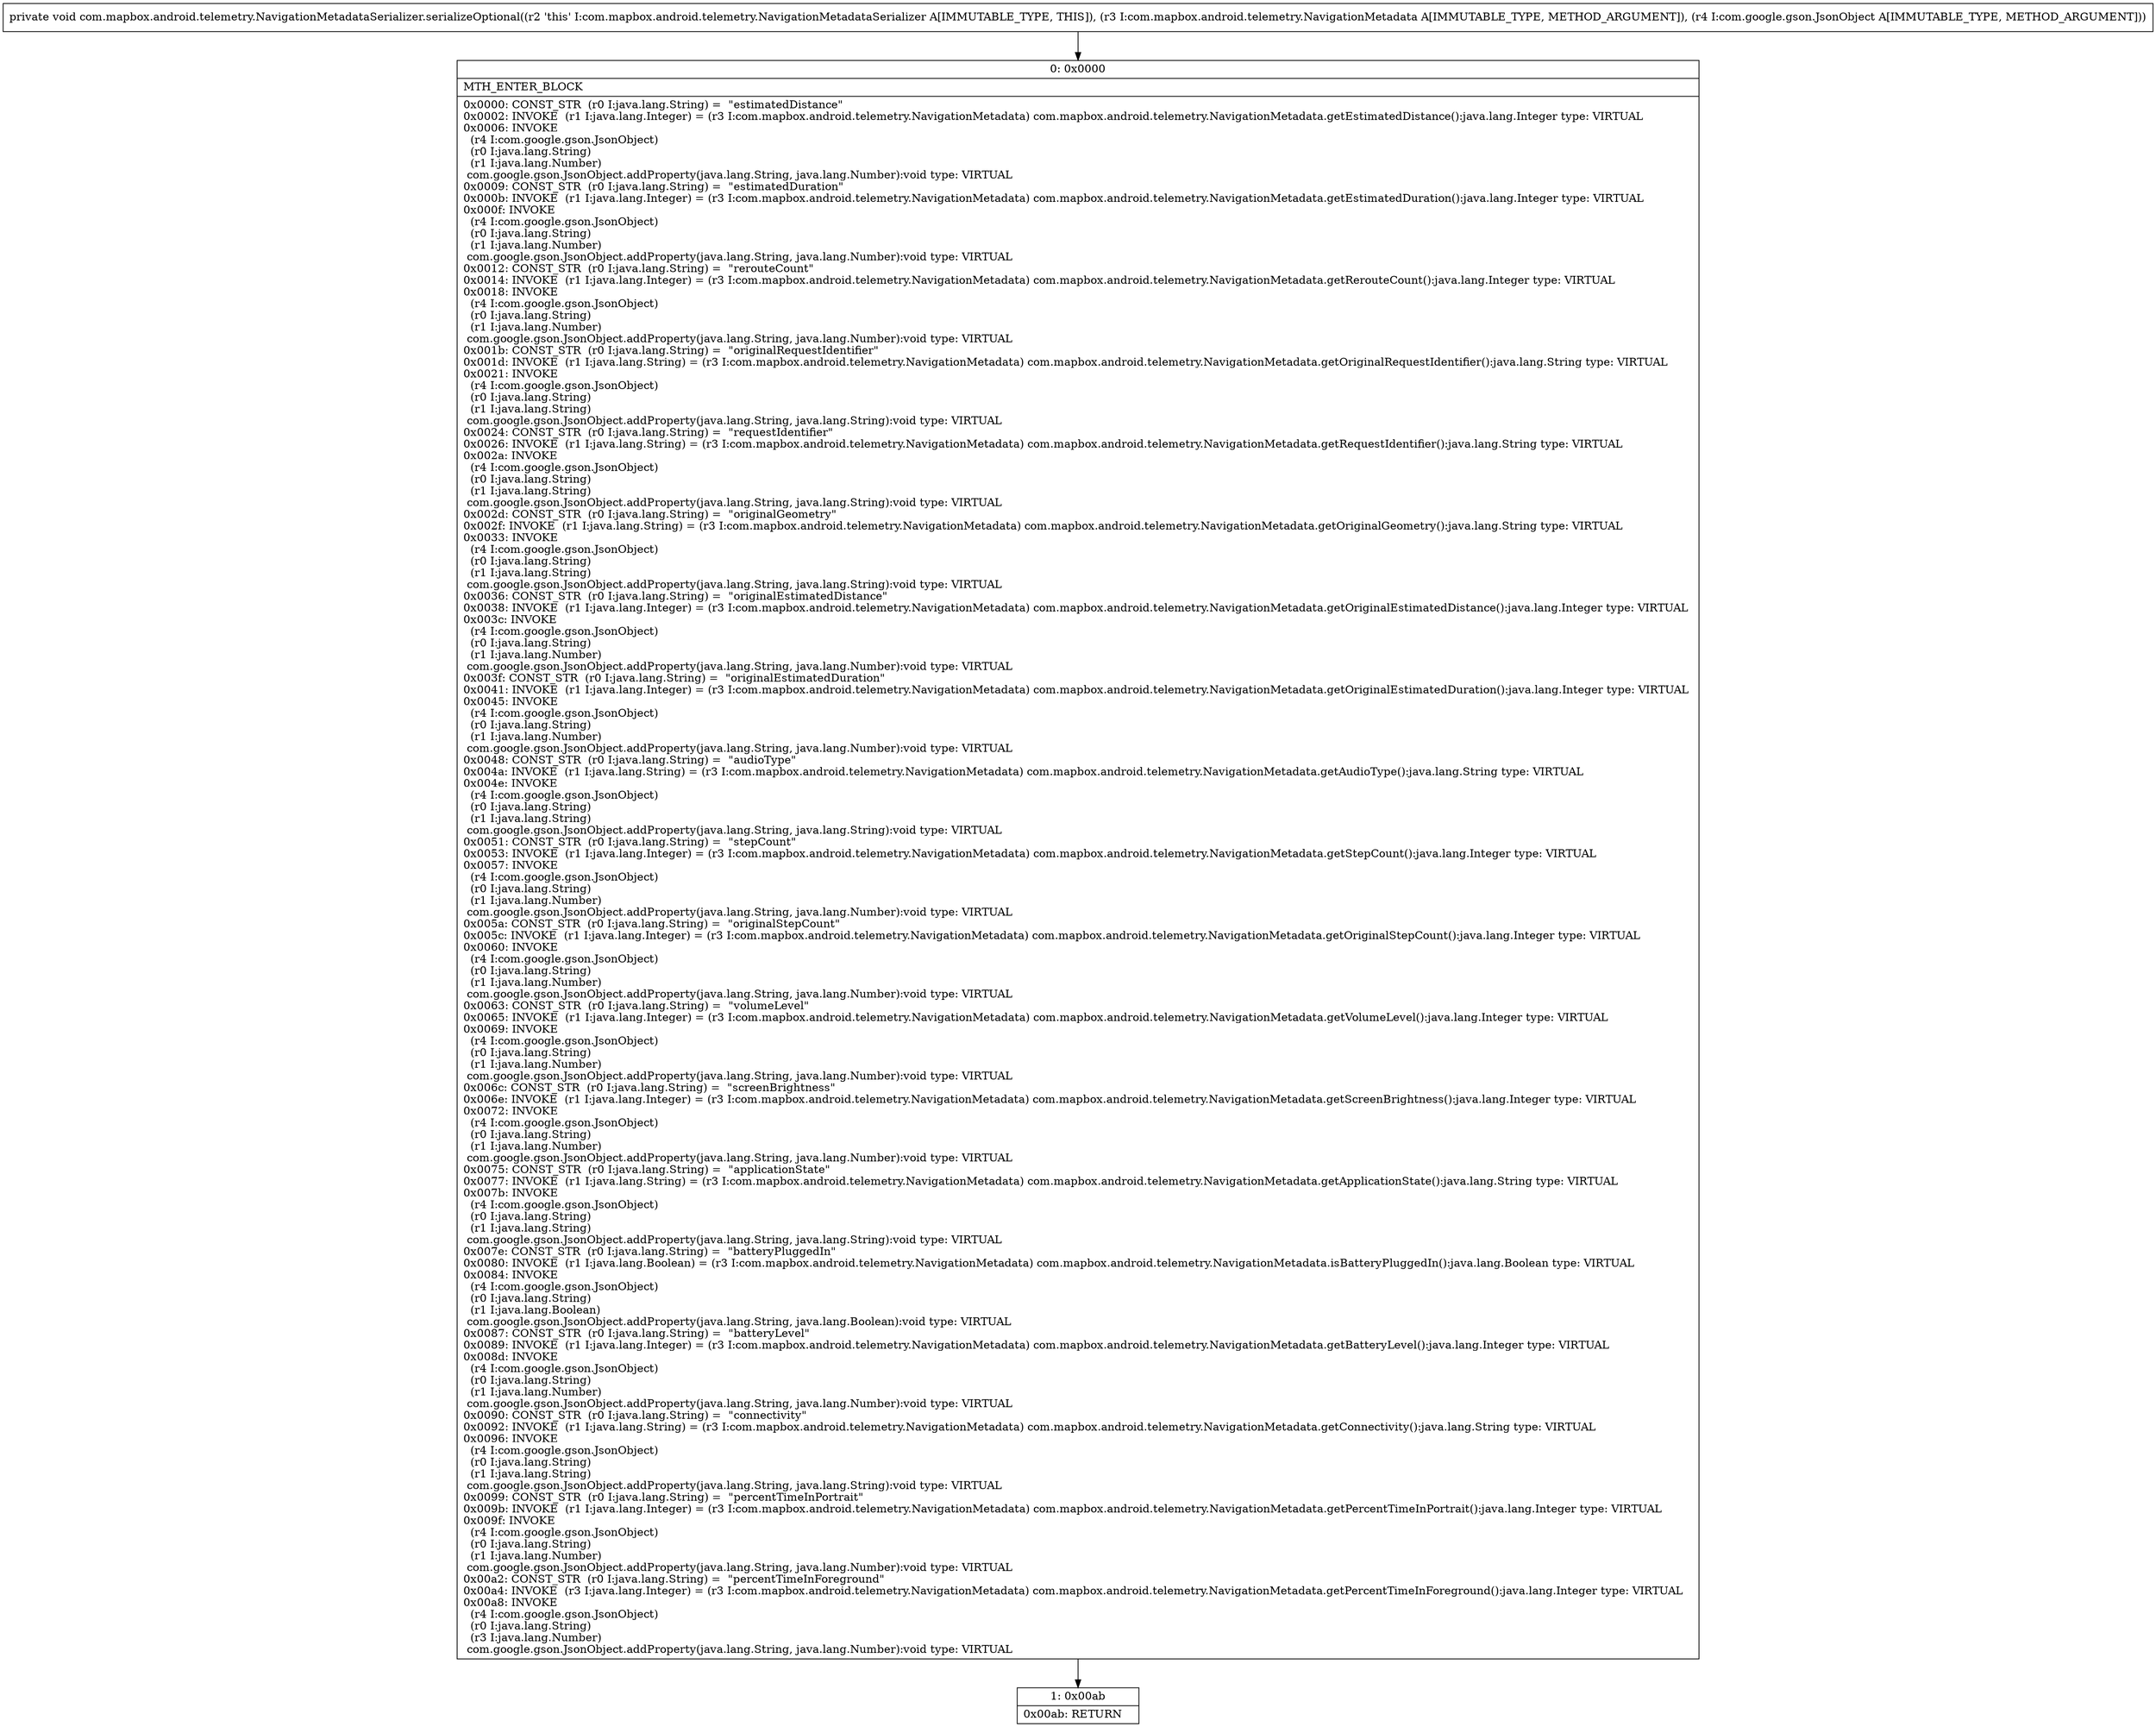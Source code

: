 digraph "CFG forcom.mapbox.android.telemetry.NavigationMetadataSerializer.serializeOptional(Lcom\/mapbox\/android\/telemetry\/NavigationMetadata;Lcom\/google\/gson\/JsonObject;)V" {
Node_0 [shape=record,label="{0\:\ 0x0000|MTH_ENTER_BLOCK\l|0x0000: CONST_STR  (r0 I:java.lang.String) =  \"estimatedDistance\" \l0x0002: INVOKE  (r1 I:java.lang.Integer) = (r3 I:com.mapbox.android.telemetry.NavigationMetadata) com.mapbox.android.telemetry.NavigationMetadata.getEstimatedDistance():java.lang.Integer type: VIRTUAL \l0x0006: INVOKE  \l  (r4 I:com.google.gson.JsonObject)\l  (r0 I:java.lang.String)\l  (r1 I:java.lang.Number)\l com.google.gson.JsonObject.addProperty(java.lang.String, java.lang.Number):void type: VIRTUAL \l0x0009: CONST_STR  (r0 I:java.lang.String) =  \"estimatedDuration\" \l0x000b: INVOKE  (r1 I:java.lang.Integer) = (r3 I:com.mapbox.android.telemetry.NavigationMetadata) com.mapbox.android.telemetry.NavigationMetadata.getEstimatedDuration():java.lang.Integer type: VIRTUAL \l0x000f: INVOKE  \l  (r4 I:com.google.gson.JsonObject)\l  (r0 I:java.lang.String)\l  (r1 I:java.lang.Number)\l com.google.gson.JsonObject.addProperty(java.lang.String, java.lang.Number):void type: VIRTUAL \l0x0012: CONST_STR  (r0 I:java.lang.String) =  \"rerouteCount\" \l0x0014: INVOKE  (r1 I:java.lang.Integer) = (r3 I:com.mapbox.android.telemetry.NavigationMetadata) com.mapbox.android.telemetry.NavigationMetadata.getRerouteCount():java.lang.Integer type: VIRTUAL \l0x0018: INVOKE  \l  (r4 I:com.google.gson.JsonObject)\l  (r0 I:java.lang.String)\l  (r1 I:java.lang.Number)\l com.google.gson.JsonObject.addProperty(java.lang.String, java.lang.Number):void type: VIRTUAL \l0x001b: CONST_STR  (r0 I:java.lang.String) =  \"originalRequestIdentifier\" \l0x001d: INVOKE  (r1 I:java.lang.String) = (r3 I:com.mapbox.android.telemetry.NavigationMetadata) com.mapbox.android.telemetry.NavigationMetadata.getOriginalRequestIdentifier():java.lang.String type: VIRTUAL \l0x0021: INVOKE  \l  (r4 I:com.google.gson.JsonObject)\l  (r0 I:java.lang.String)\l  (r1 I:java.lang.String)\l com.google.gson.JsonObject.addProperty(java.lang.String, java.lang.String):void type: VIRTUAL \l0x0024: CONST_STR  (r0 I:java.lang.String) =  \"requestIdentifier\" \l0x0026: INVOKE  (r1 I:java.lang.String) = (r3 I:com.mapbox.android.telemetry.NavigationMetadata) com.mapbox.android.telemetry.NavigationMetadata.getRequestIdentifier():java.lang.String type: VIRTUAL \l0x002a: INVOKE  \l  (r4 I:com.google.gson.JsonObject)\l  (r0 I:java.lang.String)\l  (r1 I:java.lang.String)\l com.google.gson.JsonObject.addProperty(java.lang.String, java.lang.String):void type: VIRTUAL \l0x002d: CONST_STR  (r0 I:java.lang.String) =  \"originalGeometry\" \l0x002f: INVOKE  (r1 I:java.lang.String) = (r3 I:com.mapbox.android.telemetry.NavigationMetadata) com.mapbox.android.telemetry.NavigationMetadata.getOriginalGeometry():java.lang.String type: VIRTUAL \l0x0033: INVOKE  \l  (r4 I:com.google.gson.JsonObject)\l  (r0 I:java.lang.String)\l  (r1 I:java.lang.String)\l com.google.gson.JsonObject.addProperty(java.lang.String, java.lang.String):void type: VIRTUAL \l0x0036: CONST_STR  (r0 I:java.lang.String) =  \"originalEstimatedDistance\" \l0x0038: INVOKE  (r1 I:java.lang.Integer) = (r3 I:com.mapbox.android.telemetry.NavigationMetadata) com.mapbox.android.telemetry.NavigationMetadata.getOriginalEstimatedDistance():java.lang.Integer type: VIRTUAL \l0x003c: INVOKE  \l  (r4 I:com.google.gson.JsonObject)\l  (r0 I:java.lang.String)\l  (r1 I:java.lang.Number)\l com.google.gson.JsonObject.addProperty(java.lang.String, java.lang.Number):void type: VIRTUAL \l0x003f: CONST_STR  (r0 I:java.lang.String) =  \"originalEstimatedDuration\" \l0x0041: INVOKE  (r1 I:java.lang.Integer) = (r3 I:com.mapbox.android.telemetry.NavigationMetadata) com.mapbox.android.telemetry.NavigationMetadata.getOriginalEstimatedDuration():java.lang.Integer type: VIRTUAL \l0x0045: INVOKE  \l  (r4 I:com.google.gson.JsonObject)\l  (r0 I:java.lang.String)\l  (r1 I:java.lang.Number)\l com.google.gson.JsonObject.addProperty(java.lang.String, java.lang.Number):void type: VIRTUAL \l0x0048: CONST_STR  (r0 I:java.lang.String) =  \"audioType\" \l0x004a: INVOKE  (r1 I:java.lang.String) = (r3 I:com.mapbox.android.telemetry.NavigationMetadata) com.mapbox.android.telemetry.NavigationMetadata.getAudioType():java.lang.String type: VIRTUAL \l0x004e: INVOKE  \l  (r4 I:com.google.gson.JsonObject)\l  (r0 I:java.lang.String)\l  (r1 I:java.lang.String)\l com.google.gson.JsonObject.addProperty(java.lang.String, java.lang.String):void type: VIRTUAL \l0x0051: CONST_STR  (r0 I:java.lang.String) =  \"stepCount\" \l0x0053: INVOKE  (r1 I:java.lang.Integer) = (r3 I:com.mapbox.android.telemetry.NavigationMetadata) com.mapbox.android.telemetry.NavigationMetadata.getStepCount():java.lang.Integer type: VIRTUAL \l0x0057: INVOKE  \l  (r4 I:com.google.gson.JsonObject)\l  (r0 I:java.lang.String)\l  (r1 I:java.lang.Number)\l com.google.gson.JsonObject.addProperty(java.lang.String, java.lang.Number):void type: VIRTUAL \l0x005a: CONST_STR  (r0 I:java.lang.String) =  \"originalStepCount\" \l0x005c: INVOKE  (r1 I:java.lang.Integer) = (r3 I:com.mapbox.android.telemetry.NavigationMetadata) com.mapbox.android.telemetry.NavigationMetadata.getOriginalStepCount():java.lang.Integer type: VIRTUAL \l0x0060: INVOKE  \l  (r4 I:com.google.gson.JsonObject)\l  (r0 I:java.lang.String)\l  (r1 I:java.lang.Number)\l com.google.gson.JsonObject.addProperty(java.lang.String, java.lang.Number):void type: VIRTUAL \l0x0063: CONST_STR  (r0 I:java.lang.String) =  \"volumeLevel\" \l0x0065: INVOKE  (r1 I:java.lang.Integer) = (r3 I:com.mapbox.android.telemetry.NavigationMetadata) com.mapbox.android.telemetry.NavigationMetadata.getVolumeLevel():java.lang.Integer type: VIRTUAL \l0x0069: INVOKE  \l  (r4 I:com.google.gson.JsonObject)\l  (r0 I:java.lang.String)\l  (r1 I:java.lang.Number)\l com.google.gson.JsonObject.addProperty(java.lang.String, java.lang.Number):void type: VIRTUAL \l0x006c: CONST_STR  (r0 I:java.lang.String) =  \"screenBrightness\" \l0x006e: INVOKE  (r1 I:java.lang.Integer) = (r3 I:com.mapbox.android.telemetry.NavigationMetadata) com.mapbox.android.telemetry.NavigationMetadata.getScreenBrightness():java.lang.Integer type: VIRTUAL \l0x0072: INVOKE  \l  (r4 I:com.google.gson.JsonObject)\l  (r0 I:java.lang.String)\l  (r1 I:java.lang.Number)\l com.google.gson.JsonObject.addProperty(java.lang.String, java.lang.Number):void type: VIRTUAL \l0x0075: CONST_STR  (r0 I:java.lang.String) =  \"applicationState\" \l0x0077: INVOKE  (r1 I:java.lang.String) = (r3 I:com.mapbox.android.telemetry.NavigationMetadata) com.mapbox.android.telemetry.NavigationMetadata.getApplicationState():java.lang.String type: VIRTUAL \l0x007b: INVOKE  \l  (r4 I:com.google.gson.JsonObject)\l  (r0 I:java.lang.String)\l  (r1 I:java.lang.String)\l com.google.gson.JsonObject.addProperty(java.lang.String, java.lang.String):void type: VIRTUAL \l0x007e: CONST_STR  (r0 I:java.lang.String) =  \"batteryPluggedIn\" \l0x0080: INVOKE  (r1 I:java.lang.Boolean) = (r3 I:com.mapbox.android.telemetry.NavigationMetadata) com.mapbox.android.telemetry.NavigationMetadata.isBatteryPluggedIn():java.lang.Boolean type: VIRTUAL \l0x0084: INVOKE  \l  (r4 I:com.google.gson.JsonObject)\l  (r0 I:java.lang.String)\l  (r1 I:java.lang.Boolean)\l com.google.gson.JsonObject.addProperty(java.lang.String, java.lang.Boolean):void type: VIRTUAL \l0x0087: CONST_STR  (r0 I:java.lang.String) =  \"batteryLevel\" \l0x0089: INVOKE  (r1 I:java.lang.Integer) = (r3 I:com.mapbox.android.telemetry.NavigationMetadata) com.mapbox.android.telemetry.NavigationMetadata.getBatteryLevel():java.lang.Integer type: VIRTUAL \l0x008d: INVOKE  \l  (r4 I:com.google.gson.JsonObject)\l  (r0 I:java.lang.String)\l  (r1 I:java.lang.Number)\l com.google.gson.JsonObject.addProperty(java.lang.String, java.lang.Number):void type: VIRTUAL \l0x0090: CONST_STR  (r0 I:java.lang.String) =  \"connectivity\" \l0x0092: INVOKE  (r1 I:java.lang.String) = (r3 I:com.mapbox.android.telemetry.NavigationMetadata) com.mapbox.android.telemetry.NavigationMetadata.getConnectivity():java.lang.String type: VIRTUAL \l0x0096: INVOKE  \l  (r4 I:com.google.gson.JsonObject)\l  (r0 I:java.lang.String)\l  (r1 I:java.lang.String)\l com.google.gson.JsonObject.addProperty(java.lang.String, java.lang.String):void type: VIRTUAL \l0x0099: CONST_STR  (r0 I:java.lang.String) =  \"percentTimeInPortrait\" \l0x009b: INVOKE  (r1 I:java.lang.Integer) = (r3 I:com.mapbox.android.telemetry.NavigationMetadata) com.mapbox.android.telemetry.NavigationMetadata.getPercentTimeInPortrait():java.lang.Integer type: VIRTUAL \l0x009f: INVOKE  \l  (r4 I:com.google.gson.JsonObject)\l  (r0 I:java.lang.String)\l  (r1 I:java.lang.Number)\l com.google.gson.JsonObject.addProperty(java.lang.String, java.lang.Number):void type: VIRTUAL \l0x00a2: CONST_STR  (r0 I:java.lang.String) =  \"percentTimeInForeground\" \l0x00a4: INVOKE  (r3 I:java.lang.Integer) = (r3 I:com.mapbox.android.telemetry.NavigationMetadata) com.mapbox.android.telemetry.NavigationMetadata.getPercentTimeInForeground():java.lang.Integer type: VIRTUAL \l0x00a8: INVOKE  \l  (r4 I:com.google.gson.JsonObject)\l  (r0 I:java.lang.String)\l  (r3 I:java.lang.Number)\l com.google.gson.JsonObject.addProperty(java.lang.String, java.lang.Number):void type: VIRTUAL \l}"];
Node_1 [shape=record,label="{1\:\ 0x00ab|0x00ab: RETURN   \l}"];
MethodNode[shape=record,label="{private void com.mapbox.android.telemetry.NavigationMetadataSerializer.serializeOptional((r2 'this' I:com.mapbox.android.telemetry.NavigationMetadataSerializer A[IMMUTABLE_TYPE, THIS]), (r3 I:com.mapbox.android.telemetry.NavigationMetadata A[IMMUTABLE_TYPE, METHOD_ARGUMENT]), (r4 I:com.google.gson.JsonObject A[IMMUTABLE_TYPE, METHOD_ARGUMENT])) }"];
MethodNode -> Node_0;
Node_0 -> Node_1;
}

